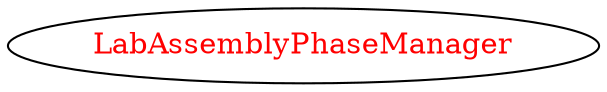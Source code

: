 digraph dependencyGraph {
 concentrate=true;
 ranksep="2.0";
 rankdir="LR"; 
 splines="ortho";
"LabAssemblyPhaseManager" [fontcolor="red"];
}